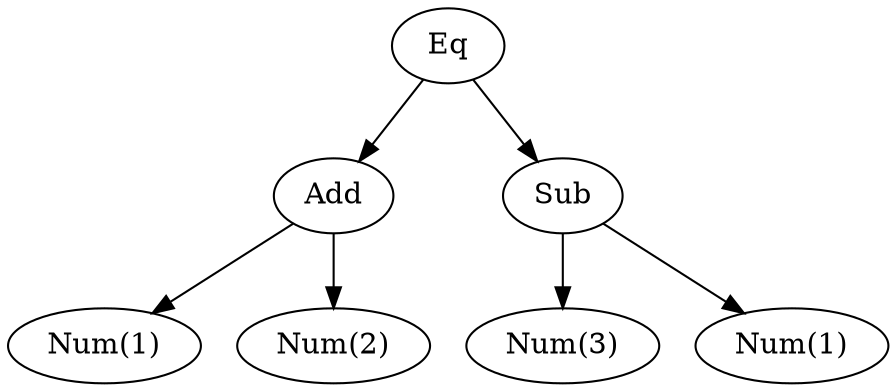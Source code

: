digraph {
    one1[label="Num(1)" class="value"]
    two[label="Num(2)" class="value"]
    add[label="Add" class="operator"]
    add -> one1
    add -> two

    three[label="Num(3)" class="value"]
    one2[label="Num(1)" class="value"]
    sub[label="Sub" class="operator"]
    sub -> three
    sub -> one2

    eq[label="Eq" class="operator"]
    eq -> add
    eq -> sub
}
